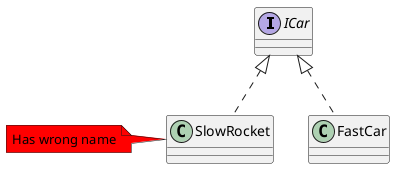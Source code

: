 @startuml
interface ICar{
}
class FastCar implements ICar{
}
class SlowRocket implements ICar{
}
note left of SlowRocket #red: Has wrong name
@enduml
